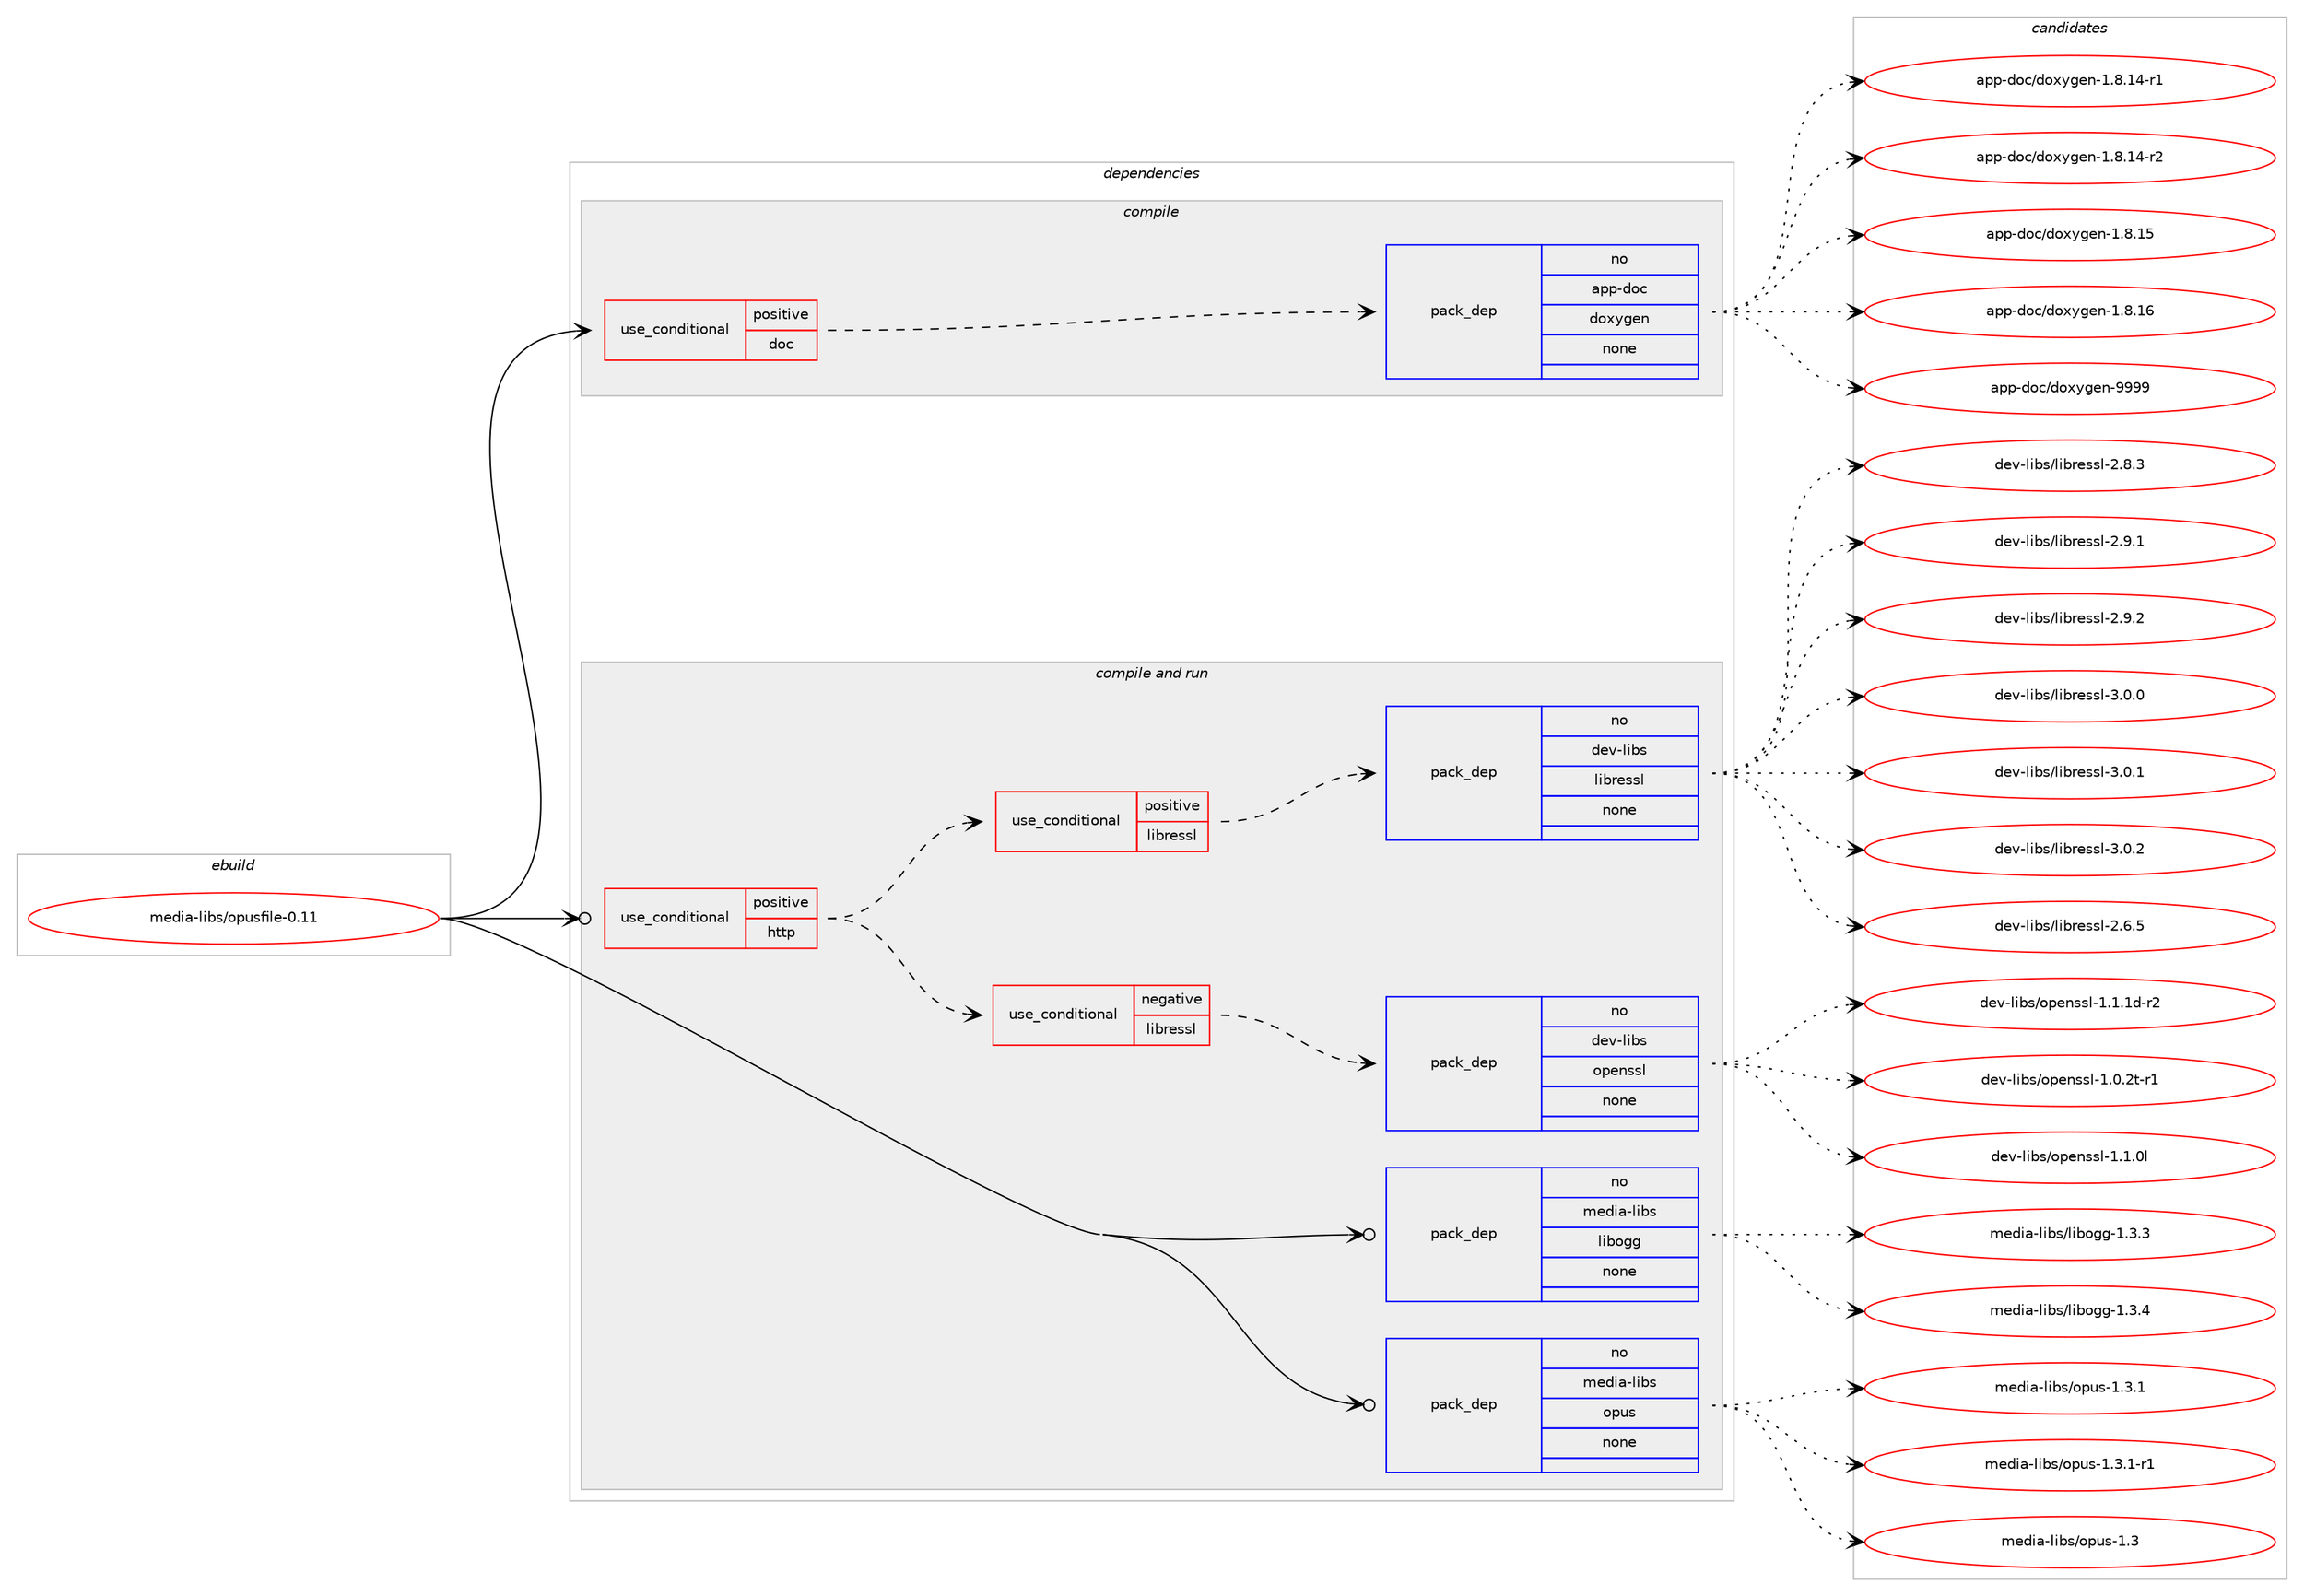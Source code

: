 digraph prolog {

# *************
# Graph options
# *************

newrank=true;
concentrate=true;
compound=true;
graph [rankdir=LR,fontname=Helvetica,fontsize=10,ranksep=1.5];#, ranksep=2.5, nodesep=0.2];
edge  [arrowhead=vee];
node  [fontname=Helvetica,fontsize=10];

# **********
# The ebuild
# **********

subgraph cluster_leftcol {
color=gray;
rank=same;
label=<<i>ebuild</i>>;
id [label="media-libs/opusfile-0.11", color=red, width=4, href="../media-libs/opusfile-0.11.svg"];
}

# ****************
# The dependencies
# ****************

subgraph cluster_midcol {
color=gray;
label=<<i>dependencies</i>>;
subgraph cluster_compile {
fillcolor="#eeeeee";
style=filled;
label=<<i>compile</i>>;
subgraph cond192548 {
dependency790919 [label=<<TABLE BORDER="0" CELLBORDER="1" CELLSPACING="0" CELLPADDING="4"><TR><TD ROWSPAN="3" CELLPADDING="10">use_conditional</TD></TR><TR><TD>positive</TD></TR><TR><TD>doc</TD></TR></TABLE>>, shape=none, color=red];
subgraph pack584555 {
dependency790920 [label=<<TABLE BORDER="0" CELLBORDER="1" CELLSPACING="0" CELLPADDING="4" WIDTH="220"><TR><TD ROWSPAN="6" CELLPADDING="30">pack_dep</TD></TR><TR><TD WIDTH="110">no</TD></TR><TR><TD>app-doc</TD></TR><TR><TD>doxygen</TD></TR><TR><TD>none</TD></TR><TR><TD></TD></TR></TABLE>>, shape=none, color=blue];
}
dependency790919:e -> dependency790920:w [weight=20,style="dashed",arrowhead="vee"];
}
id:e -> dependency790919:w [weight=20,style="solid",arrowhead="vee"];
}
subgraph cluster_compileandrun {
fillcolor="#eeeeee";
style=filled;
label=<<i>compile and run</i>>;
subgraph cond192549 {
dependency790921 [label=<<TABLE BORDER="0" CELLBORDER="1" CELLSPACING="0" CELLPADDING="4"><TR><TD ROWSPAN="3" CELLPADDING="10">use_conditional</TD></TR><TR><TD>positive</TD></TR><TR><TD>http</TD></TR></TABLE>>, shape=none, color=red];
subgraph cond192550 {
dependency790922 [label=<<TABLE BORDER="0" CELLBORDER="1" CELLSPACING="0" CELLPADDING="4"><TR><TD ROWSPAN="3" CELLPADDING="10">use_conditional</TD></TR><TR><TD>negative</TD></TR><TR><TD>libressl</TD></TR></TABLE>>, shape=none, color=red];
subgraph pack584556 {
dependency790923 [label=<<TABLE BORDER="0" CELLBORDER="1" CELLSPACING="0" CELLPADDING="4" WIDTH="220"><TR><TD ROWSPAN="6" CELLPADDING="30">pack_dep</TD></TR><TR><TD WIDTH="110">no</TD></TR><TR><TD>dev-libs</TD></TR><TR><TD>openssl</TD></TR><TR><TD>none</TD></TR><TR><TD></TD></TR></TABLE>>, shape=none, color=blue];
}
dependency790922:e -> dependency790923:w [weight=20,style="dashed",arrowhead="vee"];
}
dependency790921:e -> dependency790922:w [weight=20,style="dashed",arrowhead="vee"];
subgraph cond192551 {
dependency790924 [label=<<TABLE BORDER="0" CELLBORDER="1" CELLSPACING="0" CELLPADDING="4"><TR><TD ROWSPAN="3" CELLPADDING="10">use_conditional</TD></TR><TR><TD>positive</TD></TR><TR><TD>libressl</TD></TR></TABLE>>, shape=none, color=red];
subgraph pack584557 {
dependency790925 [label=<<TABLE BORDER="0" CELLBORDER="1" CELLSPACING="0" CELLPADDING="4" WIDTH="220"><TR><TD ROWSPAN="6" CELLPADDING="30">pack_dep</TD></TR><TR><TD WIDTH="110">no</TD></TR><TR><TD>dev-libs</TD></TR><TR><TD>libressl</TD></TR><TR><TD>none</TD></TR><TR><TD></TD></TR></TABLE>>, shape=none, color=blue];
}
dependency790924:e -> dependency790925:w [weight=20,style="dashed",arrowhead="vee"];
}
dependency790921:e -> dependency790924:w [weight=20,style="dashed",arrowhead="vee"];
}
id:e -> dependency790921:w [weight=20,style="solid",arrowhead="odotvee"];
subgraph pack584558 {
dependency790926 [label=<<TABLE BORDER="0" CELLBORDER="1" CELLSPACING="0" CELLPADDING="4" WIDTH="220"><TR><TD ROWSPAN="6" CELLPADDING="30">pack_dep</TD></TR><TR><TD WIDTH="110">no</TD></TR><TR><TD>media-libs</TD></TR><TR><TD>libogg</TD></TR><TR><TD>none</TD></TR><TR><TD></TD></TR></TABLE>>, shape=none, color=blue];
}
id:e -> dependency790926:w [weight=20,style="solid",arrowhead="odotvee"];
subgraph pack584559 {
dependency790927 [label=<<TABLE BORDER="0" CELLBORDER="1" CELLSPACING="0" CELLPADDING="4" WIDTH="220"><TR><TD ROWSPAN="6" CELLPADDING="30">pack_dep</TD></TR><TR><TD WIDTH="110">no</TD></TR><TR><TD>media-libs</TD></TR><TR><TD>opus</TD></TR><TR><TD>none</TD></TR><TR><TD></TD></TR></TABLE>>, shape=none, color=blue];
}
id:e -> dependency790927:w [weight=20,style="solid",arrowhead="odotvee"];
}
subgraph cluster_run {
fillcolor="#eeeeee";
style=filled;
label=<<i>run</i>>;
}
}

# **************
# The candidates
# **************

subgraph cluster_choices {
rank=same;
color=gray;
label=<<i>candidates</i>>;

subgraph choice584555 {
color=black;
nodesep=1;
choice97112112451001119947100111120121103101110454946564649524511449 [label="app-doc/doxygen-1.8.14-r1", color=red, width=4,href="../app-doc/doxygen-1.8.14-r1.svg"];
choice97112112451001119947100111120121103101110454946564649524511450 [label="app-doc/doxygen-1.8.14-r2", color=red, width=4,href="../app-doc/doxygen-1.8.14-r2.svg"];
choice9711211245100111994710011112012110310111045494656464953 [label="app-doc/doxygen-1.8.15", color=red, width=4,href="../app-doc/doxygen-1.8.15.svg"];
choice9711211245100111994710011112012110310111045494656464954 [label="app-doc/doxygen-1.8.16", color=red, width=4,href="../app-doc/doxygen-1.8.16.svg"];
choice971121124510011199471001111201211031011104557575757 [label="app-doc/doxygen-9999", color=red, width=4,href="../app-doc/doxygen-9999.svg"];
dependency790920:e -> choice97112112451001119947100111120121103101110454946564649524511449:w [style=dotted,weight="100"];
dependency790920:e -> choice97112112451001119947100111120121103101110454946564649524511450:w [style=dotted,weight="100"];
dependency790920:e -> choice9711211245100111994710011112012110310111045494656464953:w [style=dotted,weight="100"];
dependency790920:e -> choice9711211245100111994710011112012110310111045494656464954:w [style=dotted,weight="100"];
dependency790920:e -> choice971121124510011199471001111201211031011104557575757:w [style=dotted,weight="100"];
}
subgraph choice584556 {
color=black;
nodesep=1;
choice1001011184510810598115471111121011101151151084549464846501164511449 [label="dev-libs/openssl-1.0.2t-r1", color=red, width=4,href="../dev-libs/openssl-1.0.2t-r1.svg"];
choice100101118451081059811547111112101110115115108454946494648108 [label="dev-libs/openssl-1.1.0l", color=red, width=4,href="../dev-libs/openssl-1.1.0l.svg"];
choice1001011184510810598115471111121011101151151084549464946491004511450 [label="dev-libs/openssl-1.1.1d-r2", color=red, width=4,href="../dev-libs/openssl-1.1.1d-r2.svg"];
dependency790923:e -> choice1001011184510810598115471111121011101151151084549464846501164511449:w [style=dotted,weight="100"];
dependency790923:e -> choice100101118451081059811547111112101110115115108454946494648108:w [style=dotted,weight="100"];
dependency790923:e -> choice1001011184510810598115471111121011101151151084549464946491004511450:w [style=dotted,weight="100"];
}
subgraph choice584557 {
color=black;
nodesep=1;
choice10010111845108105981154710810598114101115115108455046544653 [label="dev-libs/libressl-2.6.5", color=red, width=4,href="../dev-libs/libressl-2.6.5.svg"];
choice10010111845108105981154710810598114101115115108455046564651 [label="dev-libs/libressl-2.8.3", color=red, width=4,href="../dev-libs/libressl-2.8.3.svg"];
choice10010111845108105981154710810598114101115115108455046574649 [label="dev-libs/libressl-2.9.1", color=red, width=4,href="../dev-libs/libressl-2.9.1.svg"];
choice10010111845108105981154710810598114101115115108455046574650 [label="dev-libs/libressl-2.9.2", color=red, width=4,href="../dev-libs/libressl-2.9.2.svg"];
choice10010111845108105981154710810598114101115115108455146484648 [label="dev-libs/libressl-3.0.0", color=red, width=4,href="../dev-libs/libressl-3.0.0.svg"];
choice10010111845108105981154710810598114101115115108455146484649 [label="dev-libs/libressl-3.0.1", color=red, width=4,href="../dev-libs/libressl-3.0.1.svg"];
choice10010111845108105981154710810598114101115115108455146484650 [label="dev-libs/libressl-3.0.2", color=red, width=4,href="../dev-libs/libressl-3.0.2.svg"];
dependency790925:e -> choice10010111845108105981154710810598114101115115108455046544653:w [style=dotted,weight="100"];
dependency790925:e -> choice10010111845108105981154710810598114101115115108455046564651:w [style=dotted,weight="100"];
dependency790925:e -> choice10010111845108105981154710810598114101115115108455046574649:w [style=dotted,weight="100"];
dependency790925:e -> choice10010111845108105981154710810598114101115115108455046574650:w [style=dotted,weight="100"];
dependency790925:e -> choice10010111845108105981154710810598114101115115108455146484648:w [style=dotted,weight="100"];
dependency790925:e -> choice10010111845108105981154710810598114101115115108455146484649:w [style=dotted,weight="100"];
dependency790925:e -> choice10010111845108105981154710810598114101115115108455146484650:w [style=dotted,weight="100"];
}
subgraph choice584558 {
color=black;
nodesep=1;
choice1091011001059745108105981154710810598111103103454946514651 [label="media-libs/libogg-1.3.3", color=red, width=4,href="../media-libs/libogg-1.3.3.svg"];
choice1091011001059745108105981154710810598111103103454946514652 [label="media-libs/libogg-1.3.4", color=red, width=4,href="../media-libs/libogg-1.3.4.svg"];
dependency790926:e -> choice1091011001059745108105981154710810598111103103454946514651:w [style=dotted,weight="100"];
dependency790926:e -> choice1091011001059745108105981154710810598111103103454946514652:w [style=dotted,weight="100"];
}
subgraph choice584559 {
color=black;
nodesep=1;
choice1091011001059745108105981154711111211711545494651 [label="media-libs/opus-1.3", color=red, width=4,href="../media-libs/opus-1.3.svg"];
choice10910110010597451081059811547111112117115454946514649 [label="media-libs/opus-1.3.1", color=red, width=4,href="../media-libs/opus-1.3.1.svg"];
choice109101100105974510810598115471111121171154549465146494511449 [label="media-libs/opus-1.3.1-r1", color=red, width=4,href="../media-libs/opus-1.3.1-r1.svg"];
dependency790927:e -> choice1091011001059745108105981154711111211711545494651:w [style=dotted,weight="100"];
dependency790927:e -> choice10910110010597451081059811547111112117115454946514649:w [style=dotted,weight="100"];
dependency790927:e -> choice109101100105974510810598115471111121171154549465146494511449:w [style=dotted,weight="100"];
}
}

}
